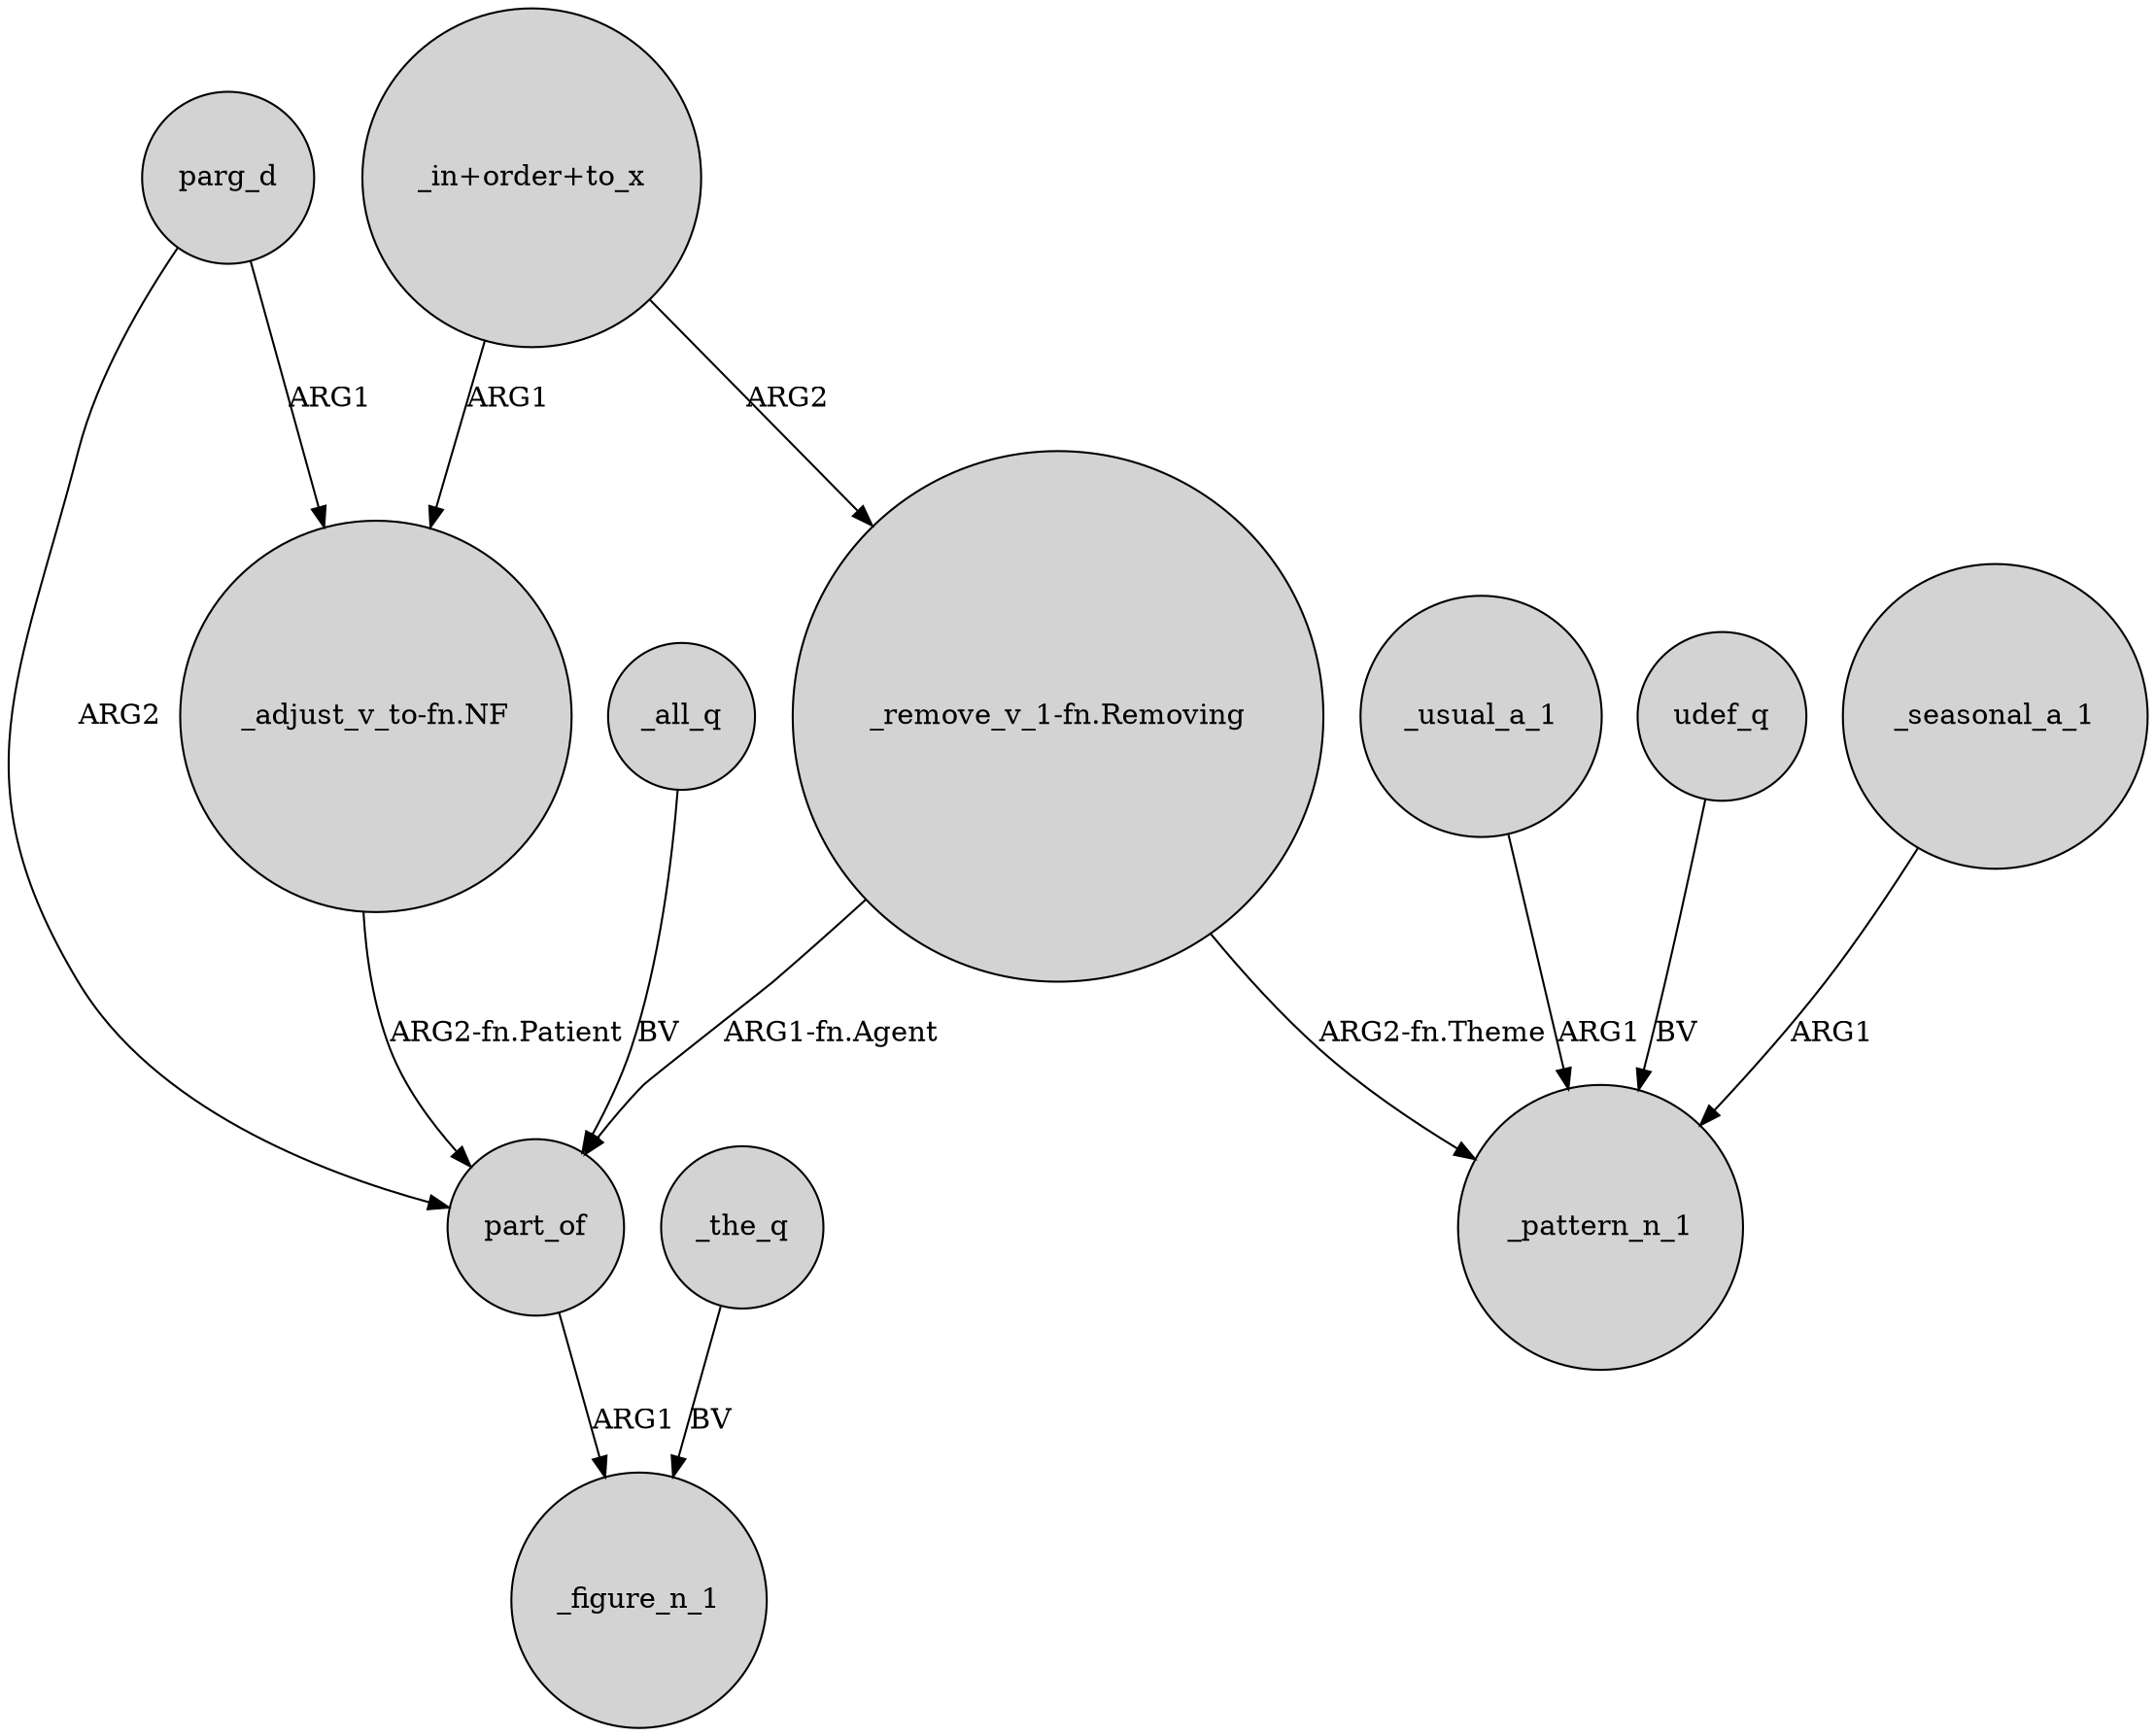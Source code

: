 digraph {
	node [shape=circle style=filled]
	part_of -> _figure_n_1 [label=ARG1]
	parg_d -> "_adjust_v_to-fn.NF" [label=ARG1]
	parg_d -> part_of [label=ARG2]
	_all_q -> part_of [label=BV]
	"_remove_v_1-fn.Removing" -> _pattern_n_1 [label="ARG2-fn.Theme"]
	_usual_a_1 -> _pattern_n_1 [label=ARG1]
	_the_q -> _figure_n_1 [label=BV]
	udef_q -> _pattern_n_1 [label=BV]
	"_adjust_v_to-fn.NF" -> part_of [label="ARG2-fn.Patient"]
	"_in+order+to_x" -> "_adjust_v_to-fn.NF" [label=ARG1]
	"_in+order+to_x" -> "_remove_v_1-fn.Removing" [label=ARG2]
	_seasonal_a_1 -> _pattern_n_1 [label=ARG1]
	"_remove_v_1-fn.Removing" -> part_of [label="ARG1-fn.Agent"]
}
